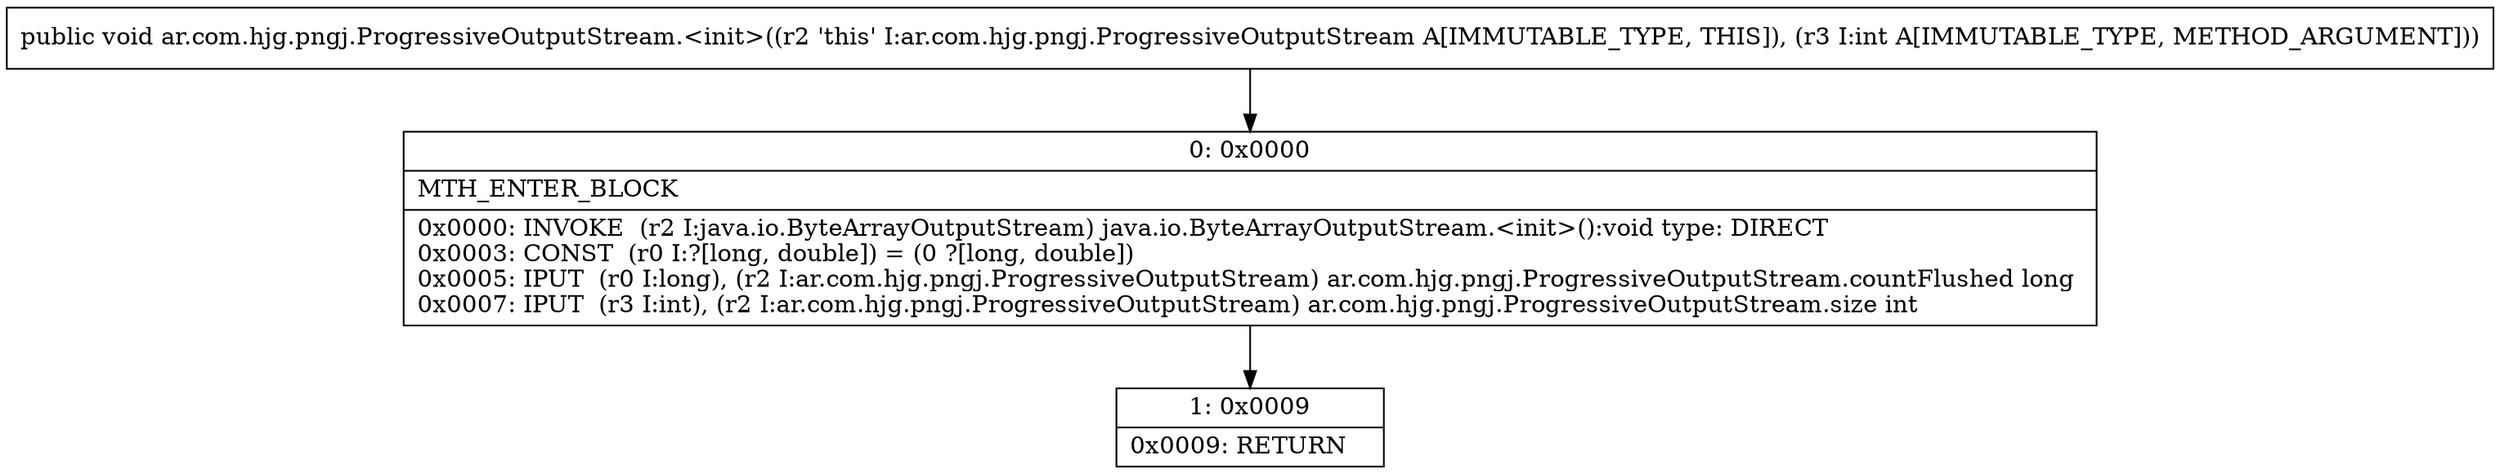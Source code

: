 digraph "CFG forar.com.hjg.pngj.ProgressiveOutputStream.\<init\>(I)V" {
Node_0 [shape=record,label="{0\:\ 0x0000|MTH_ENTER_BLOCK\l|0x0000: INVOKE  (r2 I:java.io.ByteArrayOutputStream) java.io.ByteArrayOutputStream.\<init\>():void type: DIRECT \l0x0003: CONST  (r0 I:?[long, double]) = (0 ?[long, double]) \l0x0005: IPUT  (r0 I:long), (r2 I:ar.com.hjg.pngj.ProgressiveOutputStream) ar.com.hjg.pngj.ProgressiveOutputStream.countFlushed long \l0x0007: IPUT  (r3 I:int), (r2 I:ar.com.hjg.pngj.ProgressiveOutputStream) ar.com.hjg.pngj.ProgressiveOutputStream.size int \l}"];
Node_1 [shape=record,label="{1\:\ 0x0009|0x0009: RETURN   \l}"];
MethodNode[shape=record,label="{public void ar.com.hjg.pngj.ProgressiveOutputStream.\<init\>((r2 'this' I:ar.com.hjg.pngj.ProgressiveOutputStream A[IMMUTABLE_TYPE, THIS]), (r3 I:int A[IMMUTABLE_TYPE, METHOD_ARGUMENT])) }"];
MethodNode -> Node_0;
Node_0 -> Node_1;
}

